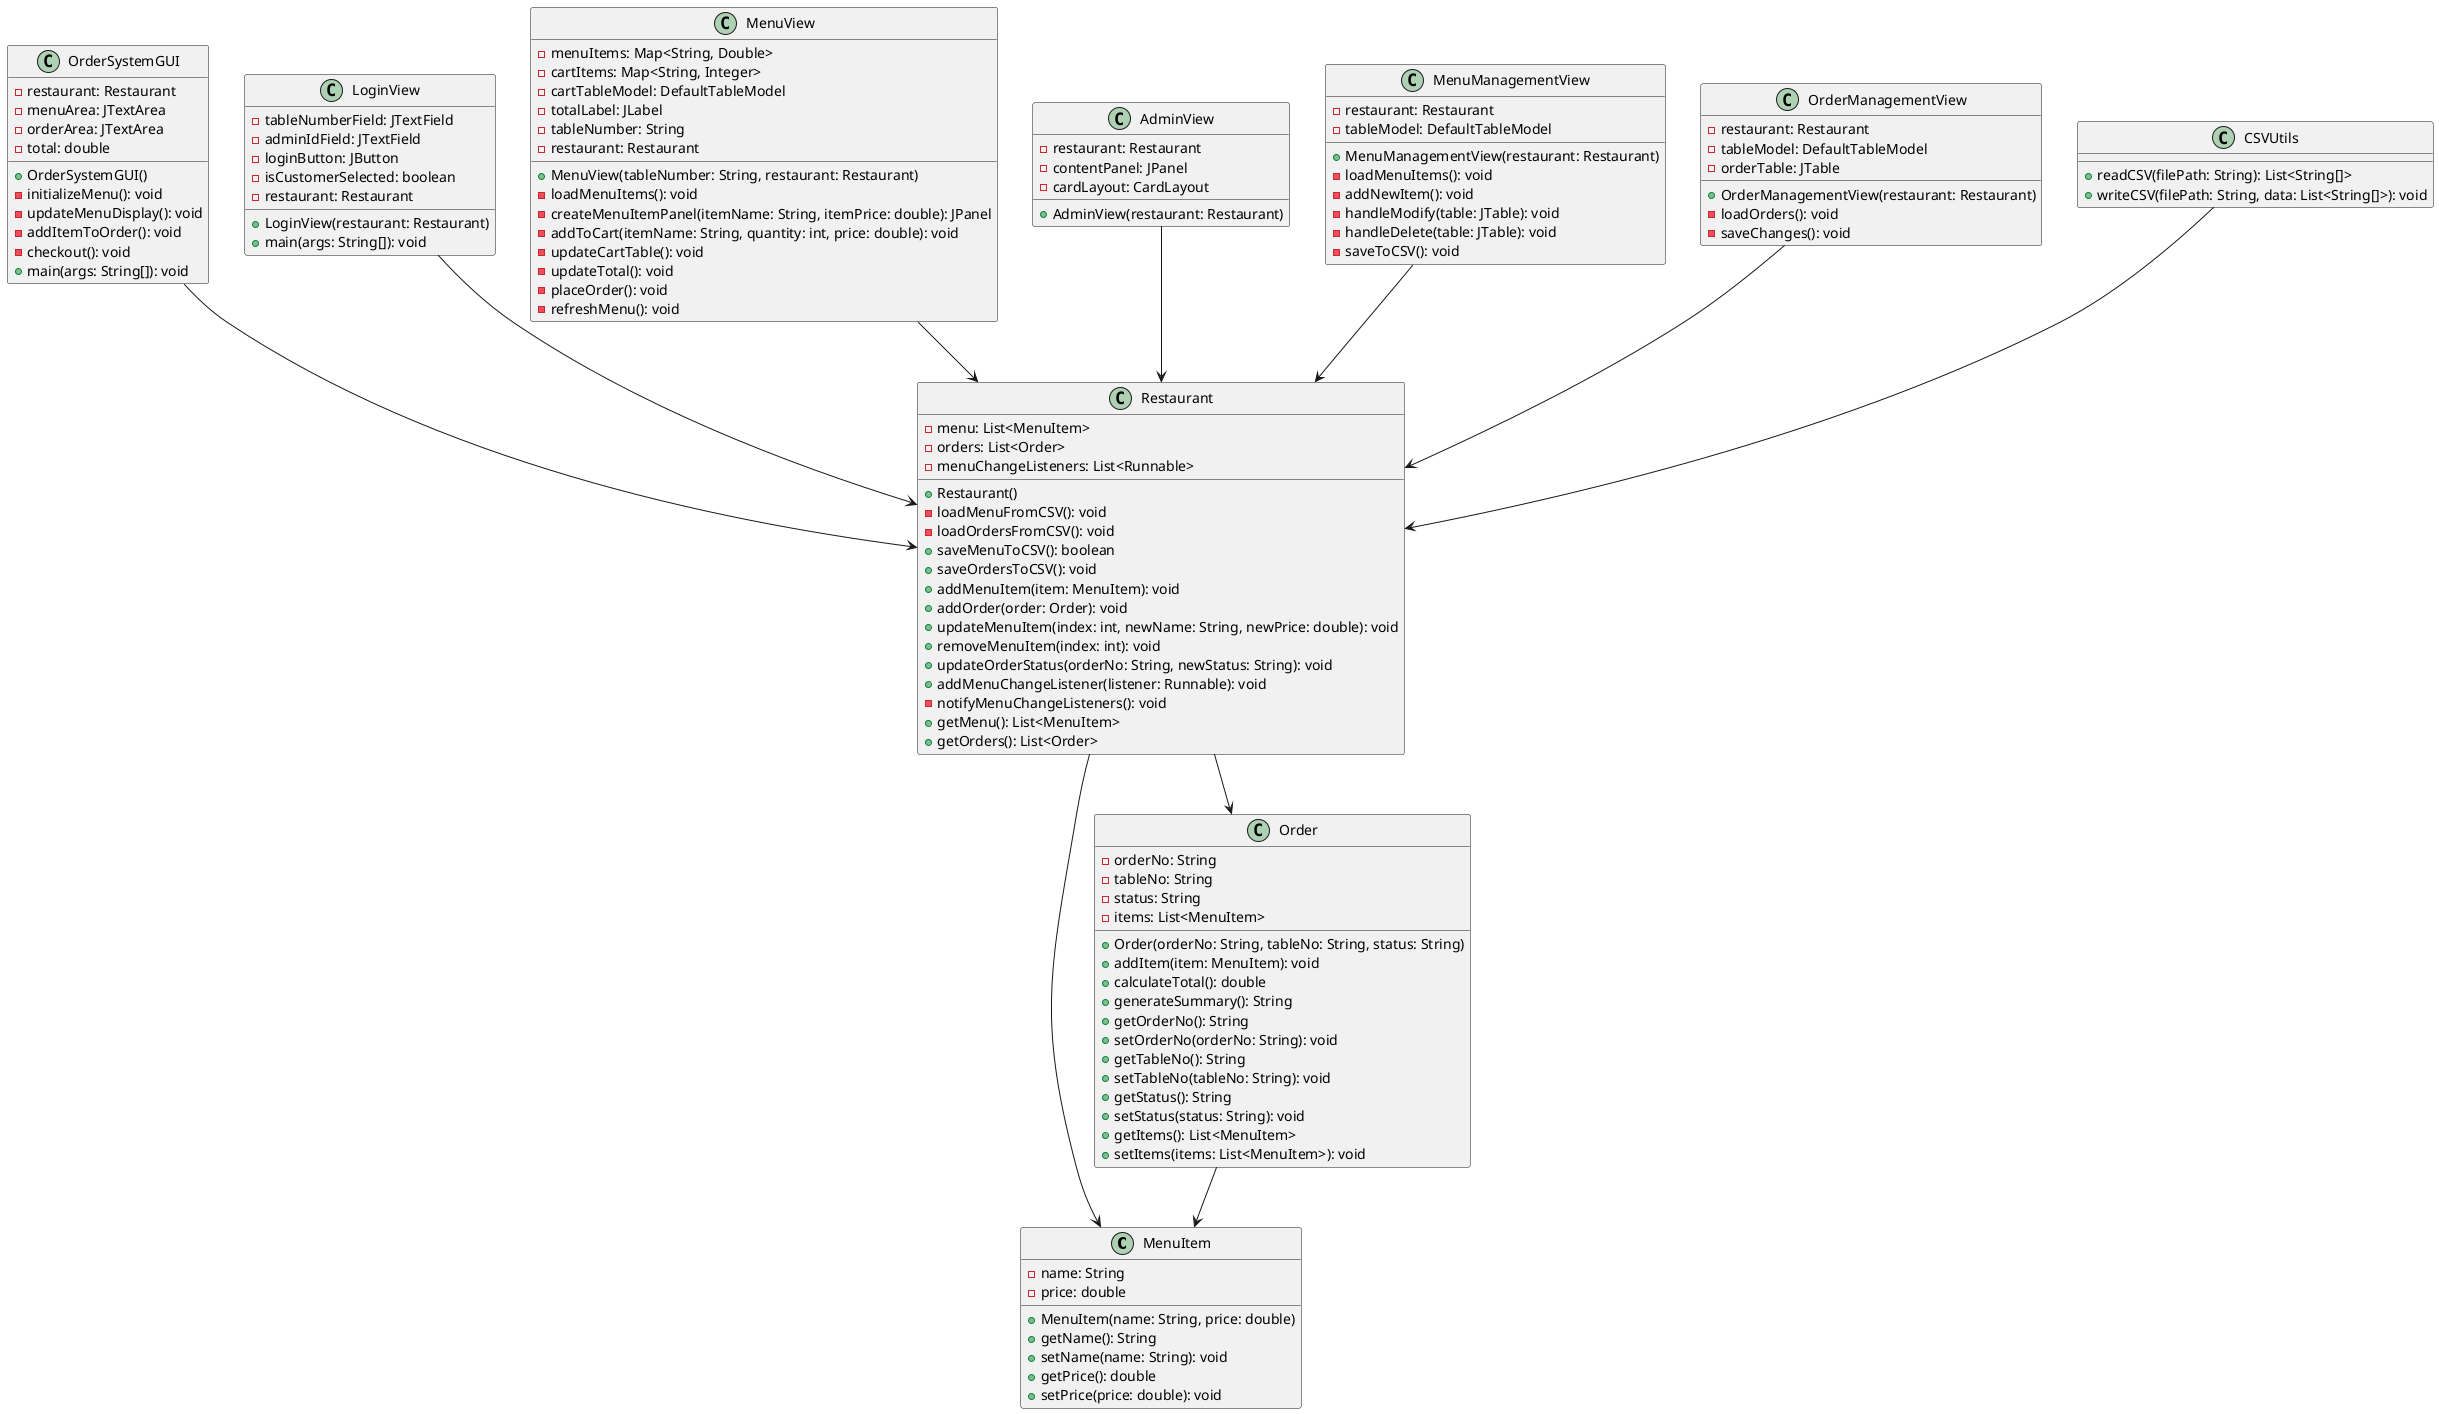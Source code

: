 @startuml RestaurantOrderingSystem

class MenuItem {
    - name: String
    - price: double
    + MenuItem(name: String, price: double)
    + getName(): String
    + setName(name: String): void
    + getPrice(): double
    + setPrice(price: double): void
}

class Order {
    - orderNo: String
    - tableNo: String
    - status: String
    - items: List<MenuItem>
    + Order(orderNo: String, tableNo: String, status: String)
    + addItem(item: MenuItem): void
    + calculateTotal(): double
    + generateSummary(): String
    + getOrderNo(): String
    + setOrderNo(orderNo: String): void
    + getTableNo(): String
    + setTableNo(tableNo: String): void
    + getStatus(): String
    + setStatus(status: String): void
    + getItems(): List<MenuItem>
    + setItems(items: List<MenuItem>): void
}

class Restaurant {
    - menu: List<MenuItem>
    - orders: List<Order>
    - menuChangeListeners: List<Runnable>
    + Restaurant()
    - loadMenuFromCSV(): void
    - loadOrdersFromCSV(): void
    + saveMenuToCSV(): boolean
    + saveOrdersToCSV(): void
    + addMenuItem(item: MenuItem): void
    + addOrder(order: Order): void
    + updateMenuItem(index: int, newName: String, newPrice: double): void
    + removeMenuItem(index: int): void
    + updateOrderStatus(orderNo: String, newStatus: String): void
    + addMenuChangeListener(listener: Runnable): void
    - notifyMenuChangeListeners(): void
    + getMenu(): List<MenuItem>
    + getOrders(): List<Order>
}

class OrderSystemGUI {
    - restaurant: Restaurant
    - menuArea: JTextArea
    - orderArea: JTextArea
    - total: double
    + OrderSystemGUI()
    - initializeMenu(): void
    - updateMenuDisplay(): void
    - addItemToOrder(): void
    - checkout(): void
    + main(args: String[]): void
}

class LoginView {
    - tableNumberField: JTextField
    - adminIdField: JTextField
    - loginButton: JButton
    - isCustomerSelected: boolean
    - restaurant: Restaurant
    + LoginView(restaurant: Restaurant)
    + main(args: String[]): void
}

class MenuView {
    - menuItems: Map<String, Double>
    - cartItems: Map<String, Integer>
    - cartTableModel: DefaultTableModel
    - totalLabel: JLabel
    - tableNumber: String
    - restaurant: Restaurant
    + MenuView(tableNumber: String, restaurant: Restaurant)
    - loadMenuItems(): void
    - createMenuItemPanel(itemName: String, itemPrice: double): JPanel
    - addToCart(itemName: String, quantity: int, price: double): void
    - updateCartTable(): void
    - updateTotal(): void
    - placeOrder(): void
    - refreshMenu(): void
}

class AdminView {
    - restaurant: Restaurant
    - contentPanel: JPanel
    - cardLayout: CardLayout
    + AdminView(restaurant: Restaurant)
}

class MenuManagementView {
    - restaurant: Restaurant
    - tableModel: DefaultTableModel
    + MenuManagementView(restaurant: Restaurant)
    - loadMenuItems(): void
    - addNewItem(): void
    - handleModify(table: JTable): void
    - handleDelete(table: JTable): void
    - saveToCSV(): void
}

class OrderManagementView {
    - restaurant: Restaurant
    - tableModel: DefaultTableModel
    - orderTable: JTable
    + OrderManagementView(restaurant: Restaurant)
    - loadOrders(): void
    - saveChanges(): void
}

class CSVUtils {
    + readCSV(filePath: String): List<String[]>
    + writeCSV(filePath: String, data: List<String[]>): void
}

OrderSystemGUI --> Restaurant
Order --> MenuItem
Restaurant --> MenuItem
Restaurant --> Order
LoginView --> Restaurant
MenuView --> Restaurant
AdminView --> Restaurant
MenuManagementView --> Restaurant
OrderManagementView --> Restaurant
CSVUtils --> Restaurant

@enduml